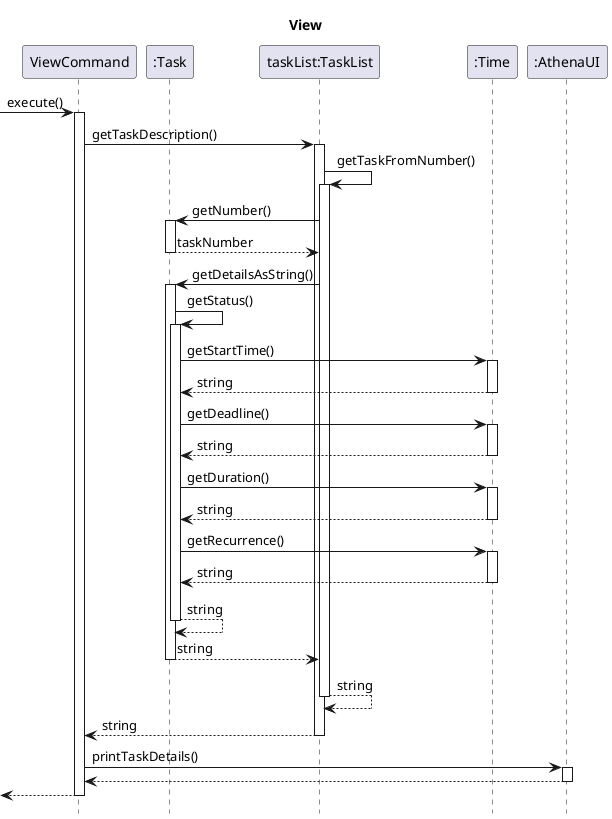 @startuml
hide footbox
title View


->ViewCommand++: execute()

participant "command:ViewCommand" as ViewCommand
participant ":Task" as Task
participant "taskList:TaskList" as TaskList
participant ":Time" as Time
participant ":AthenaUI" as AthenaUI

ViewCommand->TaskList++: getTaskDescription()

TaskList->TaskList++: getTaskFromNumber()

TaskList->Task++:getNumber()
return taskNumber
TaskList->Task++:getDetailsAsString()
Task->Task++:getStatus()

Task->Time++:getStartTime()
return string
Task->Time++:getDeadline()
return string
Task->Time++:getDuration()
return string
Task->Time++:getRecurrence()
return string
return string
return string
return string
return string
ViewCommand->AthenaUI++: printTaskDetails()
return
<--ViewCommand--

@enduml